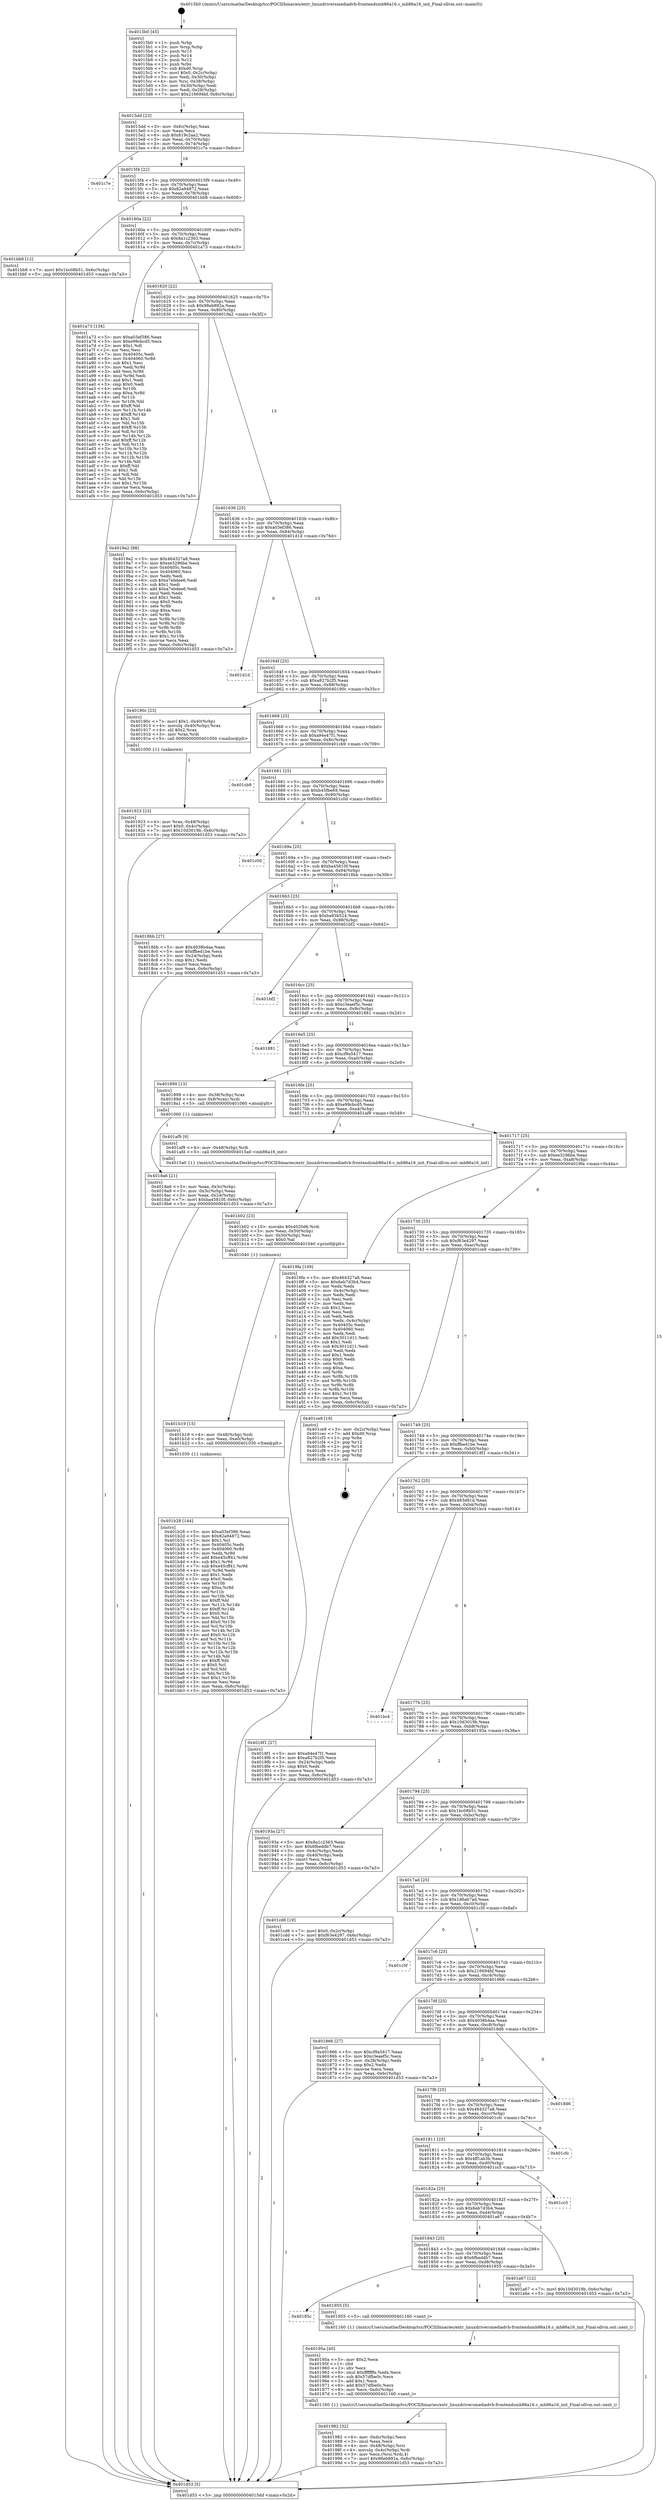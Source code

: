 digraph "0x4015b0" {
  label = "0x4015b0 (/mnt/c/Users/mathe/Desktop/tcc/POCII/binaries/extr_linuxdriversmediadvb-frontendsmb86a16.c_mb86a16_init_Final-ollvm.out::main(0))"
  labelloc = "t"
  node[shape=record]

  Entry [label="",width=0.3,height=0.3,shape=circle,fillcolor=black,style=filled]
  "0x4015dd" [label="{
     0x4015dd [23]\l
     | [instrs]\l
     &nbsp;&nbsp;0x4015dd \<+3\>: mov -0x6c(%rbp),%eax\l
     &nbsp;&nbsp;0x4015e0 \<+2\>: mov %eax,%ecx\l
     &nbsp;&nbsp;0x4015e2 \<+6\>: sub $0x819c2aa2,%ecx\l
     &nbsp;&nbsp;0x4015e8 \<+3\>: mov %eax,-0x70(%rbp)\l
     &nbsp;&nbsp;0x4015eb \<+3\>: mov %ecx,-0x74(%rbp)\l
     &nbsp;&nbsp;0x4015ee \<+6\>: je 0000000000401c7e \<main+0x6ce\>\l
  }"]
  "0x401c7e" [label="{
     0x401c7e\l
  }", style=dashed]
  "0x4015f4" [label="{
     0x4015f4 [22]\l
     | [instrs]\l
     &nbsp;&nbsp;0x4015f4 \<+5\>: jmp 00000000004015f9 \<main+0x49\>\l
     &nbsp;&nbsp;0x4015f9 \<+3\>: mov -0x70(%rbp),%eax\l
     &nbsp;&nbsp;0x4015fc \<+5\>: sub $0x82a94872,%eax\l
     &nbsp;&nbsp;0x401601 \<+3\>: mov %eax,-0x78(%rbp)\l
     &nbsp;&nbsp;0x401604 \<+6\>: je 0000000000401bb8 \<main+0x608\>\l
  }"]
  Exit [label="",width=0.3,height=0.3,shape=circle,fillcolor=black,style=filled,peripheries=2]
  "0x401bb8" [label="{
     0x401bb8 [12]\l
     | [instrs]\l
     &nbsp;&nbsp;0x401bb8 \<+7\>: movl $0x1bc08b51,-0x6c(%rbp)\l
     &nbsp;&nbsp;0x401bbf \<+5\>: jmp 0000000000401d53 \<main+0x7a3\>\l
  }"]
  "0x40160a" [label="{
     0x40160a [22]\l
     | [instrs]\l
     &nbsp;&nbsp;0x40160a \<+5\>: jmp 000000000040160f \<main+0x5f\>\l
     &nbsp;&nbsp;0x40160f \<+3\>: mov -0x70(%rbp),%eax\l
     &nbsp;&nbsp;0x401612 \<+5\>: sub $0x8a1c2363,%eax\l
     &nbsp;&nbsp;0x401617 \<+3\>: mov %eax,-0x7c(%rbp)\l
     &nbsp;&nbsp;0x40161a \<+6\>: je 0000000000401a73 \<main+0x4c3\>\l
  }"]
  "0x401b28" [label="{
     0x401b28 [144]\l
     | [instrs]\l
     &nbsp;&nbsp;0x401b28 \<+5\>: mov $0xa03ef386,%eax\l
     &nbsp;&nbsp;0x401b2d \<+5\>: mov $0x82a94872,%esi\l
     &nbsp;&nbsp;0x401b32 \<+2\>: mov $0x1,%cl\l
     &nbsp;&nbsp;0x401b34 \<+7\>: mov 0x40405c,%edx\l
     &nbsp;&nbsp;0x401b3b \<+8\>: mov 0x404060,%r8d\l
     &nbsp;&nbsp;0x401b43 \<+3\>: mov %edx,%r9d\l
     &nbsp;&nbsp;0x401b46 \<+7\>: add $0xe45cff41,%r9d\l
     &nbsp;&nbsp;0x401b4d \<+4\>: sub $0x1,%r9d\l
     &nbsp;&nbsp;0x401b51 \<+7\>: sub $0xe45cff41,%r9d\l
     &nbsp;&nbsp;0x401b58 \<+4\>: imul %r9d,%edx\l
     &nbsp;&nbsp;0x401b5c \<+3\>: and $0x1,%edx\l
     &nbsp;&nbsp;0x401b5f \<+3\>: cmp $0x0,%edx\l
     &nbsp;&nbsp;0x401b62 \<+4\>: sete %r10b\l
     &nbsp;&nbsp;0x401b66 \<+4\>: cmp $0xa,%r8d\l
     &nbsp;&nbsp;0x401b6a \<+4\>: setl %r11b\l
     &nbsp;&nbsp;0x401b6e \<+3\>: mov %r10b,%bl\l
     &nbsp;&nbsp;0x401b71 \<+3\>: xor $0xff,%bl\l
     &nbsp;&nbsp;0x401b74 \<+3\>: mov %r11b,%r14b\l
     &nbsp;&nbsp;0x401b77 \<+4\>: xor $0xff,%r14b\l
     &nbsp;&nbsp;0x401b7b \<+3\>: xor $0x0,%cl\l
     &nbsp;&nbsp;0x401b7e \<+3\>: mov %bl,%r15b\l
     &nbsp;&nbsp;0x401b81 \<+4\>: and $0x0,%r15b\l
     &nbsp;&nbsp;0x401b85 \<+3\>: and %cl,%r10b\l
     &nbsp;&nbsp;0x401b88 \<+3\>: mov %r14b,%r12b\l
     &nbsp;&nbsp;0x401b8b \<+4\>: and $0x0,%r12b\l
     &nbsp;&nbsp;0x401b8f \<+3\>: and %cl,%r11b\l
     &nbsp;&nbsp;0x401b92 \<+3\>: or %r10b,%r15b\l
     &nbsp;&nbsp;0x401b95 \<+3\>: or %r11b,%r12b\l
     &nbsp;&nbsp;0x401b98 \<+3\>: xor %r12b,%r15b\l
     &nbsp;&nbsp;0x401b9b \<+3\>: or %r14b,%bl\l
     &nbsp;&nbsp;0x401b9e \<+3\>: xor $0xff,%bl\l
     &nbsp;&nbsp;0x401ba1 \<+3\>: or $0x0,%cl\l
     &nbsp;&nbsp;0x401ba4 \<+2\>: and %cl,%bl\l
     &nbsp;&nbsp;0x401ba6 \<+3\>: or %bl,%r15b\l
     &nbsp;&nbsp;0x401ba9 \<+4\>: test $0x1,%r15b\l
     &nbsp;&nbsp;0x401bad \<+3\>: cmovne %esi,%eax\l
     &nbsp;&nbsp;0x401bb0 \<+3\>: mov %eax,-0x6c(%rbp)\l
     &nbsp;&nbsp;0x401bb3 \<+5\>: jmp 0000000000401d53 \<main+0x7a3\>\l
  }"]
  "0x401a73" [label="{
     0x401a73 [134]\l
     | [instrs]\l
     &nbsp;&nbsp;0x401a73 \<+5\>: mov $0xa03ef386,%eax\l
     &nbsp;&nbsp;0x401a78 \<+5\>: mov $0xe99cbcd5,%ecx\l
     &nbsp;&nbsp;0x401a7d \<+2\>: mov $0x1,%dl\l
     &nbsp;&nbsp;0x401a7f \<+2\>: xor %esi,%esi\l
     &nbsp;&nbsp;0x401a81 \<+7\>: mov 0x40405c,%edi\l
     &nbsp;&nbsp;0x401a88 \<+8\>: mov 0x404060,%r8d\l
     &nbsp;&nbsp;0x401a90 \<+3\>: sub $0x1,%esi\l
     &nbsp;&nbsp;0x401a93 \<+3\>: mov %edi,%r9d\l
     &nbsp;&nbsp;0x401a96 \<+3\>: add %esi,%r9d\l
     &nbsp;&nbsp;0x401a99 \<+4\>: imul %r9d,%edi\l
     &nbsp;&nbsp;0x401a9d \<+3\>: and $0x1,%edi\l
     &nbsp;&nbsp;0x401aa0 \<+3\>: cmp $0x0,%edi\l
     &nbsp;&nbsp;0x401aa3 \<+4\>: sete %r10b\l
     &nbsp;&nbsp;0x401aa7 \<+4\>: cmp $0xa,%r8d\l
     &nbsp;&nbsp;0x401aab \<+4\>: setl %r11b\l
     &nbsp;&nbsp;0x401aaf \<+3\>: mov %r10b,%bl\l
     &nbsp;&nbsp;0x401ab2 \<+3\>: xor $0xff,%bl\l
     &nbsp;&nbsp;0x401ab5 \<+3\>: mov %r11b,%r14b\l
     &nbsp;&nbsp;0x401ab8 \<+4\>: xor $0xff,%r14b\l
     &nbsp;&nbsp;0x401abc \<+3\>: xor $0x1,%dl\l
     &nbsp;&nbsp;0x401abf \<+3\>: mov %bl,%r15b\l
     &nbsp;&nbsp;0x401ac2 \<+4\>: and $0xff,%r15b\l
     &nbsp;&nbsp;0x401ac6 \<+3\>: and %dl,%r10b\l
     &nbsp;&nbsp;0x401ac9 \<+3\>: mov %r14b,%r12b\l
     &nbsp;&nbsp;0x401acc \<+4\>: and $0xff,%r12b\l
     &nbsp;&nbsp;0x401ad0 \<+3\>: and %dl,%r11b\l
     &nbsp;&nbsp;0x401ad3 \<+3\>: or %r10b,%r15b\l
     &nbsp;&nbsp;0x401ad6 \<+3\>: or %r11b,%r12b\l
     &nbsp;&nbsp;0x401ad9 \<+3\>: xor %r12b,%r15b\l
     &nbsp;&nbsp;0x401adc \<+3\>: or %r14b,%bl\l
     &nbsp;&nbsp;0x401adf \<+3\>: xor $0xff,%bl\l
     &nbsp;&nbsp;0x401ae2 \<+3\>: or $0x1,%dl\l
     &nbsp;&nbsp;0x401ae5 \<+2\>: and %dl,%bl\l
     &nbsp;&nbsp;0x401ae7 \<+3\>: or %bl,%r15b\l
     &nbsp;&nbsp;0x401aea \<+4\>: test $0x1,%r15b\l
     &nbsp;&nbsp;0x401aee \<+3\>: cmovne %ecx,%eax\l
     &nbsp;&nbsp;0x401af1 \<+3\>: mov %eax,-0x6c(%rbp)\l
     &nbsp;&nbsp;0x401af4 \<+5\>: jmp 0000000000401d53 \<main+0x7a3\>\l
  }"]
  "0x401620" [label="{
     0x401620 [22]\l
     | [instrs]\l
     &nbsp;&nbsp;0x401620 \<+5\>: jmp 0000000000401625 \<main+0x75\>\l
     &nbsp;&nbsp;0x401625 \<+3\>: mov -0x70(%rbp),%eax\l
     &nbsp;&nbsp;0x401628 \<+5\>: sub $0x98eb892a,%eax\l
     &nbsp;&nbsp;0x40162d \<+3\>: mov %eax,-0x80(%rbp)\l
     &nbsp;&nbsp;0x401630 \<+6\>: je 00000000004019a2 \<main+0x3f2\>\l
  }"]
  "0x401b19" [label="{
     0x401b19 [15]\l
     | [instrs]\l
     &nbsp;&nbsp;0x401b19 \<+4\>: mov -0x48(%rbp),%rdi\l
     &nbsp;&nbsp;0x401b1d \<+6\>: mov %eax,-0xe0(%rbp)\l
     &nbsp;&nbsp;0x401b23 \<+5\>: call 0000000000401030 \<free@plt\>\l
     | [calls]\l
     &nbsp;&nbsp;0x401030 \{1\} (unknown)\l
  }"]
  "0x4019a2" [label="{
     0x4019a2 [88]\l
     | [instrs]\l
     &nbsp;&nbsp;0x4019a2 \<+5\>: mov $0x464327a8,%eax\l
     &nbsp;&nbsp;0x4019a7 \<+5\>: mov $0xee3296be,%ecx\l
     &nbsp;&nbsp;0x4019ac \<+7\>: mov 0x40405c,%edx\l
     &nbsp;&nbsp;0x4019b3 \<+7\>: mov 0x404060,%esi\l
     &nbsp;&nbsp;0x4019ba \<+2\>: mov %edx,%edi\l
     &nbsp;&nbsp;0x4019bc \<+6\>: sub $0xa7ebdee6,%edi\l
     &nbsp;&nbsp;0x4019c2 \<+3\>: sub $0x1,%edi\l
     &nbsp;&nbsp;0x4019c5 \<+6\>: add $0xa7ebdee6,%edi\l
     &nbsp;&nbsp;0x4019cb \<+3\>: imul %edi,%edx\l
     &nbsp;&nbsp;0x4019ce \<+3\>: and $0x1,%edx\l
     &nbsp;&nbsp;0x4019d1 \<+3\>: cmp $0x0,%edx\l
     &nbsp;&nbsp;0x4019d4 \<+4\>: sete %r8b\l
     &nbsp;&nbsp;0x4019d8 \<+3\>: cmp $0xa,%esi\l
     &nbsp;&nbsp;0x4019db \<+4\>: setl %r9b\l
     &nbsp;&nbsp;0x4019df \<+3\>: mov %r8b,%r10b\l
     &nbsp;&nbsp;0x4019e2 \<+3\>: and %r9b,%r10b\l
     &nbsp;&nbsp;0x4019e5 \<+3\>: xor %r9b,%r8b\l
     &nbsp;&nbsp;0x4019e8 \<+3\>: or %r8b,%r10b\l
     &nbsp;&nbsp;0x4019eb \<+4\>: test $0x1,%r10b\l
     &nbsp;&nbsp;0x4019ef \<+3\>: cmovne %ecx,%eax\l
     &nbsp;&nbsp;0x4019f2 \<+3\>: mov %eax,-0x6c(%rbp)\l
     &nbsp;&nbsp;0x4019f5 \<+5\>: jmp 0000000000401d53 \<main+0x7a3\>\l
  }"]
  "0x401636" [label="{
     0x401636 [25]\l
     | [instrs]\l
     &nbsp;&nbsp;0x401636 \<+5\>: jmp 000000000040163b \<main+0x8b\>\l
     &nbsp;&nbsp;0x40163b \<+3\>: mov -0x70(%rbp),%eax\l
     &nbsp;&nbsp;0x40163e \<+5\>: sub $0xa03ef386,%eax\l
     &nbsp;&nbsp;0x401643 \<+6\>: mov %eax,-0x84(%rbp)\l
     &nbsp;&nbsp;0x401649 \<+6\>: je 0000000000401d1d \<main+0x76d\>\l
  }"]
  "0x401b02" [label="{
     0x401b02 [23]\l
     | [instrs]\l
     &nbsp;&nbsp;0x401b02 \<+10\>: movabs $0x4020d6,%rdi\l
     &nbsp;&nbsp;0x401b0c \<+3\>: mov %eax,-0x50(%rbp)\l
     &nbsp;&nbsp;0x401b0f \<+3\>: mov -0x50(%rbp),%esi\l
     &nbsp;&nbsp;0x401b12 \<+2\>: mov $0x0,%al\l
     &nbsp;&nbsp;0x401b14 \<+5\>: call 0000000000401040 \<printf@plt\>\l
     | [calls]\l
     &nbsp;&nbsp;0x401040 \{1\} (unknown)\l
  }"]
  "0x401d1d" [label="{
     0x401d1d\l
  }", style=dashed]
  "0x40164f" [label="{
     0x40164f [25]\l
     | [instrs]\l
     &nbsp;&nbsp;0x40164f \<+5\>: jmp 0000000000401654 \<main+0xa4\>\l
     &nbsp;&nbsp;0x401654 \<+3\>: mov -0x70(%rbp),%eax\l
     &nbsp;&nbsp;0x401657 \<+5\>: sub $0xa827b2f5,%eax\l
     &nbsp;&nbsp;0x40165c \<+6\>: mov %eax,-0x88(%rbp)\l
     &nbsp;&nbsp;0x401662 \<+6\>: je 000000000040190c \<main+0x35c\>\l
  }"]
  "0x401982" [label="{
     0x401982 [32]\l
     | [instrs]\l
     &nbsp;&nbsp;0x401982 \<+6\>: mov -0xdc(%rbp),%ecx\l
     &nbsp;&nbsp;0x401988 \<+3\>: imul %eax,%ecx\l
     &nbsp;&nbsp;0x40198b \<+4\>: mov -0x48(%rbp),%rsi\l
     &nbsp;&nbsp;0x40198f \<+4\>: movslq -0x4c(%rbp),%rdi\l
     &nbsp;&nbsp;0x401993 \<+3\>: mov %ecx,(%rsi,%rdi,4)\l
     &nbsp;&nbsp;0x401996 \<+7\>: movl $0x98eb892a,-0x6c(%rbp)\l
     &nbsp;&nbsp;0x40199d \<+5\>: jmp 0000000000401d53 \<main+0x7a3\>\l
  }"]
  "0x40190c" [label="{
     0x40190c [23]\l
     | [instrs]\l
     &nbsp;&nbsp;0x40190c \<+7\>: movl $0x1,-0x40(%rbp)\l
     &nbsp;&nbsp;0x401913 \<+4\>: movslq -0x40(%rbp),%rax\l
     &nbsp;&nbsp;0x401917 \<+4\>: shl $0x2,%rax\l
     &nbsp;&nbsp;0x40191b \<+3\>: mov %rax,%rdi\l
     &nbsp;&nbsp;0x40191e \<+5\>: call 0000000000401050 \<malloc@plt\>\l
     | [calls]\l
     &nbsp;&nbsp;0x401050 \{1\} (unknown)\l
  }"]
  "0x401668" [label="{
     0x401668 [25]\l
     | [instrs]\l
     &nbsp;&nbsp;0x401668 \<+5\>: jmp 000000000040166d \<main+0xbd\>\l
     &nbsp;&nbsp;0x40166d \<+3\>: mov -0x70(%rbp),%eax\l
     &nbsp;&nbsp;0x401670 \<+5\>: sub $0xa94e47f1,%eax\l
     &nbsp;&nbsp;0x401675 \<+6\>: mov %eax,-0x8c(%rbp)\l
     &nbsp;&nbsp;0x40167b \<+6\>: je 0000000000401cb9 \<main+0x709\>\l
  }"]
  "0x40195a" [label="{
     0x40195a [40]\l
     | [instrs]\l
     &nbsp;&nbsp;0x40195a \<+5\>: mov $0x2,%ecx\l
     &nbsp;&nbsp;0x40195f \<+1\>: cltd\l
     &nbsp;&nbsp;0x401960 \<+2\>: idiv %ecx\l
     &nbsp;&nbsp;0x401962 \<+6\>: imul $0xfffffffe,%edx,%ecx\l
     &nbsp;&nbsp;0x401968 \<+6\>: sub $0x57dfbe0c,%ecx\l
     &nbsp;&nbsp;0x40196e \<+3\>: add $0x1,%ecx\l
     &nbsp;&nbsp;0x401971 \<+6\>: add $0x57dfbe0c,%ecx\l
     &nbsp;&nbsp;0x401977 \<+6\>: mov %ecx,-0xdc(%rbp)\l
     &nbsp;&nbsp;0x40197d \<+5\>: call 0000000000401160 \<next_i\>\l
     | [calls]\l
     &nbsp;&nbsp;0x401160 \{1\} (/mnt/c/Users/mathe/Desktop/tcc/POCII/binaries/extr_linuxdriversmediadvb-frontendsmb86a16.c_mb86a16_init_Final-ollvm.out::next_i)\l
  }"]
  "0x401cb9" [label="{
     0x401cb9\l
  }", style=dashed]
  "0x401681" [label="{
     0x401681 [25]\l
     | [instrs]\l
     &nbsp;&nbsp;0x401681 \<+5\>: jmp 0000000000401686 \<main+0xd6\>\l
     &nbsp;&nbsp;0x401686 \<+3\>: mov -0x70(%rbp),%eax\l
     &nbsp;&nbsp;0x401689 \<+5\>: sub $0xb45fbe69,%eax\l
     &nbsp;&nbsp;0x40168e \<+6\>: mov %eax,-0x90(%rbp)\l
     &nbsp;&nbsp;0x401694 \<+6\>: je 0000000000401c0d \<main+0x65d\>\l
  }"]
  "0x40185c" [label="{
     0x40185c\l
  }", style=dashed]
  "0x401c0d" [label="{
     0x401c0d\l
  }", style=dashed]
  "0x40169a" [label="{
     0x40169a [25]\l
     | [instrs]\l
     &nbsp;&nbsp;0x40169a \<+5\>: jmp 000000000040169f \<main+0xef\>\l
     &nbsp;&nbsp;0x40169f \<+3\>: mov -0x70(%rbp),%eax\l
     &nbsp;&nbsp;0x4016a2 \<+5\>: sub $0xba45810f,%eax\l
     &nbsp;&nbsp;0x4016a7 \<+6\>: mov %eax,-0x94(%rbp)\l
     &nbsp;&nbsp;0x4016ad \<+6\>: je 00000000004018bb \<main+0x30b\>\l
  }"]
  "0x401955" [label="{
     0x401955 [5]\l
     | [instrs]\l
     &nbsp;&nbsp;0x401955 \<+5\>: call 0000000000401160 \<next_i\>\l
     | [calls]\l
     &nbsp;&nbsp;0x401160 \{1\} (/mnt/c/Users/mathe/Desktop/tcc/POCII/binaries/extr_linuxdriversmediadvb-frontendsmb86a16.c_mb86a16_init_Final-ollvm.out::next_i)\l
  }"]
  "0x4018bb" [label="{
     0x4018bb [27]\l
     | [instrs]\l
     &nbsp;&nbsp;0x4018bb \<+5\>: mov $0x4038b4aa,%eax\l
     &nbsp;&nbsp;0x4018c0 \<+5\>: mov $0xffbed1be,%ecx\l
     &nbsp;&nbsp;0x4018c5 \<+3\>: mov -0x24(%rbp),%edx\l
     &nbsp;&nbsp;0x4018c8 \<+3\>: cmp $0x1,%edx\l
     &nbsp;&nbsp;0x4018cb \<+3\>: cmovl %ecx,%eax\l
     &nbsp;&nbsp;0x4018ce \<+3\>: mov %eax,-0x6c(%rbp)\l
     &nbsp;&nbsp;0x4018d1 \<+5\>: jmp 0000000000401d53 \<main+0x7a3\>\l
  }"]
  "0x4016b3" [label="{
     0x4016b3 [25]\l
     | [instrs]\l
     &nbsp;&nbsp;0x4016b3 \<+5\>: jmp 00000000004016b8 \<main+0x108\>\l
     &nbsp;&nbsp;0x4016b8 \<+3\>: mov -0x70(%rbp),%eax\l
     &nbsp;&nbsp;0x4016bb \<+5\>: sub $0xba93b524,%eax\l
     &nbsp;&nbsp;0x4016c0 \<+6\>: mov %eax,-0x98(%rbp)\l
     &nbsp;&nbsp;0x4016c6 \<+6\>: je 0000000000401bf2 \<main+0x642\>\l
  }"]
  "0x401843" [label="{
     0x401843 [25]\l
     | [instrs]\l
     &nbsp;&nbsp;0x401843 \<+5\>: jmp 0000000000401848 \<main+0x298\>\l
     &nbsp;&nbsp;0x401848 \<+3\>: mov -0x70(%rbp),%eax\l
     &nbsp;&nbsp;0x40184b \<+5\>: sub $0x6fbeddb7,%eax\l
     &nbsp;&nbsp;0x401850 \<+6\>: mov %eax,-0xd8(%rbp)\l
     &nbsp;&nbsp;0x401856 \<+6\>: je 0000000000401955 \<main+0x3a5\>\l
  }"]
  "0x401bf2" [label="{
     0x401bf2\l
  }", style=dashed]
  "0x4016cc" [label="{
     0x4016cc [25]\l
     | [instrs]\l
     &nbsp;&nbsp;0x4016cc \<+5\>: jmp 00000000004016d1 \<main+0x121\>\l
     &nbsp;&nbsp;0x4016d1 \<+3\>: mov -0x70(%rbp),%eax\l
     &nbsp;&nbsp;0x4016d4 \<+5\>: sub $0xc3eaef5c,%eax\l
     &nbsp;&nbsp;0x4016d9 \<+6\>: mov %eax,-0x9c(%rbp)\l
     &nbsp;&nbsp;0x4016df \<+6\>: je 0000000000401881 \<main+0x2d1\>\l
  }"]
  "0x401a67" [label="{
     0x401a67 [12]\l
     | [instrs]\l
     &nbsp;&nbsp;0x401a67 \<+7\>: movl $0x10d3019b,-0x6c(%rbp)\l
     &nbsp;&nbsp;0x401a6e \<+5\>: jmp 0000000000401d53 \<main+0x7a3\>\l
  }"]
  "0x401881" [label="{
     0x401881\l
  }", style=dashed]
  "0x4016e5" [label="{
     0x4016e5 [25]\l
     | [instrs]\l
     &nbsp;&nbsp;0x4016e5 \<+5\>: jmp 00000000004016ea \<main+0x13a\>\l
     &nbsp;&nbsp;0x4016ea \<+3\>: mov -0x70(%rbp),%eax\l
     &nbsp;&nbsp;0x4016ed \<+5\>: sub $0xcf9a5417,%eax\l
     &nbsp;&nbsp;0x4016f2 \<+6\>: mov %eax,-0xa0(%rbp)\l
     &nbsp;&nbsp;0x4016f8 \<+6\>: je 0000000000401899 \<main+0x2e9\>\l
  }"]
  "0x40182a" [label="{
     0x40182a [25]\l
     | [instrs]\l
     &nbsp;&nbsp;0x40182a \<+5\>: jmp 000000000040182f \<main+0x27f\>\l
     &nbsp;&nbsp;0x40182f \<+3\>: mov -0x70(%rbp),%eax\l
     &nbsp;&nbsp;0x401832 \<+5\>: sub $0x6eb7d3b4,%eax\l
     &nbsp;&nbsp;0x401837 \<+6\>: mov %eax,-0xd4(%rbp)\l
     &nbsp;&nbsp;0x40183d \<+6\>: je 0000000000401a67 \<main+0x4b7\>\l
  }"]
  "0x401899" [label="{
     0x401899 [13]\l
     | [instrs]\l
     &nbsp;&nbsp;0x401899 \<+4\>: mov -0x38(%rbp),%rax\l
     &nbsp;&nbsp;0x40189d \<+4\>: mov 0x8(%rax),%rdi\l
     &nbsp;&nbsp;0x4018a1 \<+5\>: call 0000000000401060 \<atoi@plt\>\l
     | [calls]\l
     &nbsp;&nbsp;0x401060 \{1\} (unknown)\l
  }"]
  "0x4016fe" [label="{
     0x4016fe [25]\l
     | [instrs]\l
     &nbsp;&nbsp;0x4016fe \<+5\>: jmp 0000000000401703 \<main+0x153\>\l
     &nbsp;&nbsp;0x401703 \<+3\>: mov -0x70(%rbp),%eax\l
     &nbsp;&nbsp;0x401706 \<+5\>: sub $0xe99cbcd5,%eax\l
     &nbsp;&nbsp;0x40170b \<+6\>: mov %eax,-0xa4(%rbp)\l
     &nbsp;&nbsp;0x401711 \<+6\>: je 0000000000401af9 \<main+0x549\>\l
  }"]
  "0x401cc5" [label="{
     0x401cc5\l
  }", style=dashed]
  "0x401af9" [label="{
     0x401af9 [9]\l
     | [instrs]\l
     &nbsp;&nbsp;0x401af9 \<+4\>: mov -0x48(%rbp),%rdi\l
     &nbsp;&nbsp;0x401afd \<+5\>: call 00000000004015a0 \<mb86a16_init\>\l
     | [calls]\l
     &nbsp;&nbsp;0x4015a0 \{1\} (/mnt/c/Users/mathe/Desktop/tcc/POCII/binaries/extr_linuxdriversmediadvb-frontendsmb86a16.c_mb86a16_init_Final-ollvm.out::mb86a16_init)\l
  }"]
  "0x401717" [label="{
     0x401717 [25]\l
     | [instrs]\l
     &nbsp;&nbsp;0x401717 \<+5\>: jmp 000000000040171c \<main+0x16c\>\l
     &nbsp;&nbsp;0x40171c \<+3\>: mov -0x70(%rbp),%eax\l
     &nbsp;&nbsp;0x40171f \<+5\>: sub $0xee3296be,%eax\l
     &nbsp;&nbsp;0x401724 \<+6\>: mov %eax,-0xa8(%rbp)\l
     &nbsp;&nbsp;0x40172a \<+6\>: je 00000000004019fa \<main+0x44a\>\l
  }"]
  "0x401811" [label="{
     0x401811 [25]\l
     | [instrs]\l
     &nbsp;&nbsp;0x401811 \<+5\>: jmp 0000000000401816 \<main+0x266\>\l
     &nbsp;&nbsp;0x401816 \<+3\>: mov -0x70(%rbp),%eax\l
     &nbsp;&nbsp;0x401819 \<+5\>: sub $0x4ff1ab3b,%eax\l
     &nbsp;&nbsp;0x40181e \<+6\>: mov %eax,-0xd0(%rbp)\l
     &nbsp;&nbsp;0x401824 \<+6\>: je 0000000000401cc5 \<main+0x715\>\l
  }"]
  "0x4019fa" [label="{
     0x4019fa [109]\l
     | [instrs]\l
     &nbsp;&nbsp;0x4019fa \<+5\>: mov $0x464327a8,%eax\l
     &nbsp;&nbsp;0x4019ff \<+5\>: mov $0x6eb7d3b4,%ecx\l
     &nbsp;&nbsp;0x401a04 \<+2\>: xor %edx,%edx\l
     &nbsp;&nbsp;0x401a06 \<+3\>: mov -0x4c(%rbp),%esi\l
     &nbsp;&nbsp;0x401a09 \<+2\>: mov %edx,%edi\l
     &nbsp;&nbsp;0x401a0b \<+2\>: sub %esi,%edi\l
     &nbsp;&nbsp;0x401a0d \<+2\>: mov %edx,%esi\l
     &nbsp;&nbsp;0x401a0f \<+3\>: sub $0x1,%esi\l
     &nbsp;&nbsp;0x401a12 \<+2\>: add %esi,%edi\l
     &nbsp;&nbsp;0x401a14 \<+2\>: sub %edi,%edx\l
     &nbsp;&nbsp;0x401a16 \<+3\>: mov %edx,-0x4c(%rbp)\l
     &nbsp;&nbsp;0x401a19 \<+7\>: mov 0x40405c,%edx\l
     &nbsp;&nbsp;0x401a20 \<+7\>: mov 0x404060,%esi\l
     &nbsp;&nbsp;0x401a27 \<+2\>: mov %edx,%edi\l
     &nbsp;&nbsp;0x401a29 \<+6\>: add $0x3011d11,%edi\l
     &nbsp;&nbsp;0x401a2f \<+3\>: sub $0x1,%edi\l
     &nbsp;&nbsp;0x401a32 \<+6\>: sub $0x3011d11,%edi\l
     &nbsp;&nbsp;0x401a38 \<+3\>: imul %edi,%edx\l
     &nbsp;&nbsp;0x401a3b \<+3\>: and $0x1,%edx\l
     &nbsp;&nbsp;0x401a3e \<+3\>: cmp $0x0,%edx\l
     &nbsp;&nbsp;0x401a41 \<+4\>: sete %r8b\l
     &nbsp;&nbsp;0x401a45 \<+3\>: cmp $0xa,%esi\l
     &nbsp;&nbsp;0x401a48 \<+4\>: setl %r9b\l
     &nbsp;&nbsp;0x401a4c \<+3\>: mov %r8b,%r10b\l
     &nbsp;&nbsp;0x401a4f \<+3\>: and %r9b,%r10b\l
     &nbsp;&nbsp;0x401a52 \<+3\>: xor %r9b,%r8b\l
     &nbsp;&nbsp;0x401a55 \<+3\>: or %r8b,%r10b\l
     &nbsp;&nbsp;0x401a58 \<+4\>: test $0x1,%r10b\l
     &nbsp;&nbsp;0x401a5c \<+3\>: cmovne %ecx,%eax\l
     &nbsp;&nbsp;0x401a5f \<+3\>: mov %eax,-0x6c(%rbp)\l
     &nbsp;&nbsp;0x401a62 \<+5\>: jmp 0000000000401d53 \<main+0x7a3\>\l
  }"]
  "0x401730" [label="{
     0x401730 [25]\l
     | [instrs]\l
     &nbsp;&nbsp;0x401730 \<+5\>: jmp 0000000000401735 \<main+0x185\>\l
     &nbsp;&nbsp;0x401735 \<+3\>: mov -0x70(%rbp),%eax\l
     &nbsp;&nbsp;0x401738 \<+5\>: sub $0xf63e4297,%eax\l
     &nbsp;&nbsp;0x40173d \<+6\>: mov %eax,-0xac(%rbp)\l
     &nbsp;&nbsp;0x401743 \<+6\>: je 0000000000401ce9 \<main+0x739\>\l
  }"]
  "0x401cfc" [label="{
     0x401cfc\l
  }", style=dashed]
  "0x401ce9" [label="{
     0x401ce9 [19]\l
     | [instrs]\l
     &nbsp;&nbsp;0x401ce9 \<+3\>: mov -0x2c(%rbp),%eax\l
     &nbsp;&nbsp;0x401cec \<+7\>: add $0xd0,%rsp\l
     &nbsp;&nbsp;0x401cf3 \<+1\>: pop %rbx\l
     &nbsp;&nbsp;0x401cf4 \<+2\>: pop %r12\l
     &nbsp;&nbsp;0x401cf6 \<+2\>: pop %r14\l
     &nbsp;&nbsp;0x401cf8 \<+2\>: pop %r15\l
     &nbsp;&nbsp;0x401cfa \<+1\>: pop %rbp\l
     &nbsp;&nbsp;0x401cfb \<+1\>: ret\l
  }"]
  "0x401749" [label="{
     0x401749 [25]\l
     | [instrs]\l
     &nbsp;&nbsp;0x401749 \<+5\>: jmp 000000000040174e \<main+0x19e\>\l
     &nbsp;&nbsp;0x40174e \<+3\>: mov -0x70(%rbp),%eax\l
     &nbsp;&nbsp;0x401751 \<+5\>: sub $0xffbed1be,%eax\l
     &nbsp;&nbsp;0x401756 \<+6\>: mov %eax,-0xb0(%rbp)\l
     &nbsp;&nbsp;0x40175c \<+6\>: je 00000000004018f1 \<main+0x341\>\l
  }"]
  "0x4017f8" [label="{
     0x4017f8 [25]\l
     | [instrs]\l
     &nbsp;&nbsp;0x4017f8 \<+5\>: jmp 00000000004017fd \<main+0x24d\>\l
     &nbsp;&nbsp;0x4017fd \<+3\>: mov -0x70(%rbp),%eax\l
     &nbsp;&nbsp;0x401800 \<+5\>: sub $0x464327a8,%eax\l
     &nbsp;&nbsp;0x401805 \<+6\>: mov %eax,-0xcc(%rbp)\l
     &nbsp;&nbsp;0x40180b \<+6\>: je 0000000000401cfc \<main+0x74c\>\l
  }"]
  "0x4018f1" [label="{
     0x4018f1 [27]\l
     | [instrs]\l
     &nbsp;&nbsp;0x4018f1 \<+5\>: mov $0xa94e47f1,%eax\l
     &nbsp;&nbsp;0x4018f6 \<+5\>: mov $0xa827b2f5,%ecx\l
     &nbsp;&nbsp;0x4018fb \<+3\>: mov -0x24(%rbp),%edx\l
     &nbsp;&nbsp;0x4018fe \<+3\>: cmp $0x0,%edx\l
     &nbsp;&nbsp;0x401901 \<+3\>: cmove %ecx,%eax\l
     &nbsp;&nbsp;0x401904 \<+3\>: mov %eax,-0x6c(%rbp)\l
     &nbsp;&nbsp;0x401907 \<+5\>: jmp 0000000000401d53 \<main+0x7a3\>\l
  }"]
  "0x401762" [label="{
     0x401762 [25]\l
     | [instrs]\l
     &nbsp;&nbsp;0x401762 \<+5\>: jmp 0000000000401767 \<main+0x1b7\>\l
     &nbsp;&nbsp;0x401767 \<+3\>: mov -0x70(%rbp),%eax\l
     &nbsp;&nbsp;0x40176a \<+5\>: sub $0x483d81d,%eax\l
     &nbsp;&nbsp;0x40176f \<+6\>: mov %eax,-0xb4(%rbp)\l
     &nbsp;&nbsp;0x401775 \<+6\>: je 0000000000401bc4 \<main+0x614\>\l
  }"]
  "0x4018d6" [label="{
     0x4018d6\l
  }", style=dashed]
  "0x401bc4" [label="{
     0x401bc4\l
  }", style=dashed]
  "0x40177b" [label="{
     0x40177b [25]\l
     | [instrs]\l
     &nbsp;&nbsp;0x40177b \<+5\>: jmp 0000000000401780 \<main+0x1d0\>\l
     &nbsp;&nbsp;0x401780 \<+3\>: mov -0x70(%rbp),%eax\l
     &nbsp;&nbsp;0x401783 \<+5\>: sub $0x10d3019b,%eax\l
     &nbsp;&nbsp;0x401788 \<+6\>: mov %eax,-0xb8(%rbp)\l
     &nbsp;&nbsp;0x40178e \<+6\>: je 000000000040193a \<main+0x38a\>\l
  }"]
  "0x401923" [label="{
     0x401923 [23]\l
     | [instrs]\l
     &nbsp;&nbsp;0x401923 \<+4\>: mov %rax,-0x48(%rbp)\l
     &nbsp;&nbsp;0x401927 \<+7\>: movl $0x0,-0x4c(%rbp)\l
     &nbsp;&nbsp;0x40192e \<+7\>: movl $0x10d3019b,-0x6c(%rbp)\l
     &nbsp;&nbsp;0x401935 \<+5\>: jmp 0000000000401d53 \<main+0x7a3\>\l
  }"]
  "0x40193a" [label="{
     0x40193a [27]\l
     | [instrs]\l
     &nbsp;&nbsp;0x40193a \<+5\>: mov $0x8a1c2363,%eax\l
     &nbsp;&nbsp;0x40193f \<+5\>: mov $0x6fbeddb7,%ecx\l
     &nbsp;&nbsp;0x401944 \<+3\>: mov -0x4c(%rbp),%edx\l
     &nbsp;&nbsp;0x401947 \<+3\>: cmp -0x40(%rbp),%edx\l
     &nbsp;&nbsp;0x40194a \<+3\>: cmovl %ecx,%eax\l
     &nbsp;&nbsp;0x40194d \<+3\>: mov %eax,-0x6c(%rbp)\l
     &nbsp;&nbsp;0x401950 \<+5\>: jmp 0000000000401d53 \<main+0x7a3\>\l
  }"]
  "0x401794" [label="{
     0x401794 [25]\l
     | [instrs]\l
     &nbsp;&nbsp;0x401794 \<+5\>: jmp 0000000000401799 \<main+0x1e9\>\l
     &nbsp;&nbsp;0x401799 \<+3\>: mov -0x70(%rbp),%eax\l
     &nbsp;&nbsp;0x40179c \<+5\>: sub $0x1bc08b51,%eax\l
     &nbsp;&nbsp;0x4017a1 \<+6\>: mov %eax,-0xbc(%rbp)\l
     &nbsp;&nbsp;0x4017a7 \<+6\>: je 0000000000401cd6 \<main+0x726\>\l
  }"]
  "0x4018a6" [label="{
     0x4018a6 [21]\l
     | [instrs]\l
     &nbsp;&nbsp;0x4018a6 \<+3\>: mov %eax,-0x3c(%rbp)\l
     &nbsp;&nbsp;0x4018a9 \<+3\>: mov -0x3c(%rbp),%eax\l
     &nbsp;&nbsp;0x4018ac \<+3\>: mov %eax,-0x24(%rbp)\l
     &nbsp;&nbsp;0x4018af \<+7\>: movl $0xba45810f,-0x6c(%rbp)\l
     &nbsp;&nbsp;0x4018b6 \<+5\>: jmp 0000000000401d53 \<main+0x7a3\>\l
  }"]
  "0x401cd6" [label="{
     0x401cd6 [19]\l
     | [instrs]\l
     &nbsp;&nbsp;0x401cd6 \<+7\>: movl $0x0,-0x2c(%rbp)\l
     &nbsp;&nbsp;0x401cdd \<+7\>: movl $0xf63e4297,-0x6c(%rbp)\l
     &nbsp;&nbsp;0x401ce4 \<+5\>: jmp 0000000000401d53 \<main+0x7a3\>\l
  }"]
  "0x4017ad" [label="{
     0x4017ad [25]\l
     | [instrs]\l
     &nbsp;&nbsp;0x4017ad \<+5\>: jmp 00000000004017b2 \<main+0x202\>\l
     &nbsp;&nbsp;0x4017b2 \<+3\>: mov -0x70(%rbp),%eax\l
     &nbsp;&nbsp;0x4017b5 \<+5\>: sub $0x1d6ab7ad,%eax\l
     &nbsp;&nbsp;0x4017ba \<+6\>: mov %eax,-0xc0(%rbp)\l
     &nbsp;&nbsp;0x4017c0 \<+6\>: je 0000000000401c5f \<main+0x6af\>\l
  }"]
  "0x4015b0" [label="{
     0x4015b0 [45]\l
     | [instrs]\l
     &nbsp;&nbsp;0x4015b0 \<+1\>: push %rbp\l
     &nbsp;&nbsp;0x4015b1 \<+3\>: mov %rsp,%rbp\l
     &nbsp;&nbsp;0x4015b4 \<+2\>: push %r15\l
     &nbsp;&nbsp;0x4015b6 \<+2\>: push %r14\l
     &nbsp;&nbsp;0x4015b8 \<+2\>: push %r12\l
     &nbsp;&nbsp;0x4015ba \<+1\>: push %rbx\l
     &nbsp;&nbsp;0x4015bb \<+7\>: sub $0xd0,%rsp\l
     &nbsp;&nbsp;0x4015c2 \<+7\>: movl $0x0,-0x2c(%rbp)\l
     &nbsp;&nbsp;0x4015c9 \<+3\>: mov %edi,-0x30(%rbp)\l
     &nbsp;&nbsp;0x4015cc \<+4\>: mov %rsi,-0x38(%rbp)\l
     &nbsp;&nbsp;0x4015d0 \<+3\>: mov -0x30(%rbp),%edi\l
     &nbsp;&nbsp;0x4015d3 \<+3\>: mov %edi,-0x28(%rbp)\l
     &nbsp;&nbsp;0x4015d6 \<+7\>: movl $0x216694bf,-0x6c(%rbp)\l
  }"]
  "0x401c5f" [label="{
     0x401c5f\l
  }", style=dashed]
  "0x4017c6" [label="{
     0x4017c6 [25]\l
     | [instrs]\l
     &nbsp;&nbsp;0x4017c6 \<+5\>: jmp 00000000004017cb \<main+0x21b\>\l
     &nbsp;&nbsp;0x4017cb \<+3\>: mov -0x70(%rbp),%eax\l
     &nbsp;&nbsp;0x4017ce \<+5\>: sub $0x216694bf,%eax\l
     &nbsp;&nbsp;0x4017d3 \<+6\>: mov %eax,-0xc4(%rbp)\l
     &nbsp;&nbsp;0x4017d9 \<+6\>: je 0000000000401866 \<main+0x2b6\>\l
  }"]
  "0x401d53" [label="{
     0x401d53 [5]\l
     | [instrs]\l
     &nbsp;&nbsp;0x401d53 \<+5\>: jmp 00000000004015dd \<main+0x2d\>\l
  }"]
  "0x401866" [label="{
     0x401866 [27]\l
     | [instrs]\l
     &nbsp;&nbsp;0x401866 \<+5\>: mov $0xcf9a5417,%eax\l
     &nbsp;&nbsp;0x40186b \<+5\>: mov $0xc3eaef5c,%ecx\l
     &nbsp;&nbsp;0x401870 \<+3\>: mov -0x28(%rbp),%edx\l
     &nbsp;&nbsp;0x401873 \<+3\>: cmp $0x2,%edx\l
     &nbsp;&nbsp;0x401876 \<+3\>: cmovne %ecx,%eax\l
     &nbsp;&nbsp;0x401879 \<+3\>: mov %eax,-0x6c(%rbp)\l
     &nbsp;&nbsp;0x40187c \<+5\>: jmp 0000000000401d53 \<main+0x7a3\>\l
  }"]
  "0x4017df" [label="{
     0x4017df [25]\l
     | [instrs]\l
     &nbsp;&nbsp;0x4017df \<+5\>: jmp 00000000004017e4 \<main+0x234\>\l
     &nbsp;&nbsp;0x4017e4 \<+3\>: mov -0x70(%rbp),%eax\l
     &nbsp;&nbsp;0x4017e7 \<+5\>: sub $0x4038b4aa,%eax\l
     &nbsp;&nbsp;0x4017ec \<+6\>: mov %eax,-0xc8(%rbp)\l
     &nbsp;&nbsp;0x4017f2 \<+6\>: je 00000000004018d6 \<main+0x326\>\l
  }"]
  Entry -> "0x4015b0" [label=" 1"]
  "0x4015dd" -> "0x401c7e" [label=" 0"]
  "0x4015dd" -> "0x4015f4" [label=" 16"]
  "0x401ce9" -> Exit [label=" 1"]
  "0x4015f4" -> "0x401bb8" [label=" 1"]
  "0x4015f4" -> "0x40160a" [label=" 15"]
  "0x401cd6" -> "0x401d53" [label=" 1"]
  "0x40160a" -> "0x401a73" [label=" 1"]
  "0x40160a" -> "0x401620" [label=" 14"]
  "0x401bb8" -> "0x401d53" [label=" 1"]
  "0x401620" -> "0x4019a2" [label=" 1"]
  "0x401620" -> "0x401636" [label=" 13"]
  "0x401b28" -> "0x401d53" [label=" 1"]
  "0x401636" -> "0x401d1d" [label=" 0"]
  "0x401636" -> "0x40164f" [label=" 13"]
  "0x401b19" -> "0x401b28" [label=" 1"]
  "0x40164f" -> "0x40190c" [label=" 1"]
  "0x40164f" -> "0x401668" [label=" 12"]
  "0x401b02" -> "0x401b19" [label=" 1"]
  "0x401668" -> "0x401cb9" [label=" 0"]
  "0x401668" -> "0x401681" [label=" 12"]
  "0x401af9" -> "0x401b02" [label=" 1"]
  "0x401681" -> "0x401c0d" [label=" 0"]
  "0x401681" -> "0x40169a" [label=" 12"]
  "0x401a73" -> "0x401d53" [label=" 1"]
  "0x40169a" -> "0x4018bb" [label=" 1"]
  "0x40169a" -> "0x4016b3" [label=" 11"]
  "0x401a67" -> "0x401d53" [label=" 1"]
  "0x4016b3" -> "0x401bf2" [label=" 0"]
  "0x4016b3" -> "0x4016cc" [label=" 11"]
  "0x4019a2" -> "0x401d53" [label=" 1"]
  "0x4016cc" -> "0x401881" [label=" 0"]
  "0x4016cc" -> "0x4016e5" [label=" 11"]
  "0x401982" -> "0x401d53" [label=" 1"]
  "0x4016e5" -> "0x401899" [label=" 1"]
  "0x4016e5" -> "0x4016fe" [label=" 10"]
  "0x401955" -> "0x40195a" [label=" 1"]
  "0x4016fe" -> "0x401af9" [label=" 1"]
  "0x4016fe" -> "0x401717" [label=" 9"]
  "0x401843" -> "0x40185c" [label=" 0"]
  "0x401717" -> "0x4019fa" [label=" 1"]
  "0x401717" -> "0x401730" [label=" 8"]
  "0x4019fa" -> "0x401d53" [label=" 1"]
  "0x401730" -> "0x401ce9" [label=" 1"]
  "0x401730" -> "0x401749" [label=" 7"]
  "0x40182a" -> "0x401843" [label=" 1"]
  "0x401749" -> "0x4018f1" [label=" 1"]
  "0x401749" -> "0x401762" [label=" 6"]
  "0x40195a" -> "0x401982" [label=" 1"]
  "0x401762" -> "0x401bc4" [label=" 0"]
  "0x401762" -> "0x40177b" [label=" 6"]
  "0x401811" -> "0x40182a" [label=" 2"]
  "0x40177b" -> "0x40193a" [label=" 2"]
  "0x40177b" -> "0x401794" [label=" 4"]
  "0x401843" -> "0x401955" [label=" 1"]
  "0x401794" -> "0x401cd6" [label=" 1"]
  "0x401794" -> "0x4017ad" [label=" 3"]
  "0x4017f8" -> "0x401811" [label=" 2"]
  "0x4017ad" -> "0x401c5f" [label=" 0"]
  "0x4017ad" -> "0x4017c6" [label=" 3"]
  "0x4017f8" -> "0x401cfc" [label=" 0"]
  "0x4017c6" -> "0x401866" [label=" 1"]
  "0x4017c6" -> "0x4017df" [label=" 2"]
  "0x401866" -> "0x401d53" [label=" 1"]
  "0x4015b0" -> "0x4015dd" [label=" 1"]
  "0x401d53" -> "0x4015dd" [label=" 15"]
  "0x401899" -> "0x4018a6" [label=" 1"]
  "0x4018a6" -> "0x401d53" [label=" 1"]
  "0x4018bb" -> "0x401d53" [label=" 1"]
  "0x4018f1" -> "0x401d53" [label=" 1"]
  "0x40190c" -> "0x401923" [label=" 1"]
  "0x401923" -> "0x401d53" [label=" 1"]
  "0x40193a" -> "0x401d53" [label=" 2"]
  "0x401811" -> "0x401cc5" [label=" 0"]
  "0x4017df" -> "0x4018d6" [label=" 0"]
  "0x4017df" -> "0x4017f8" [label=" 2"]
  "0x40182a" -> "0x401a67" [label=" 1"]
}
